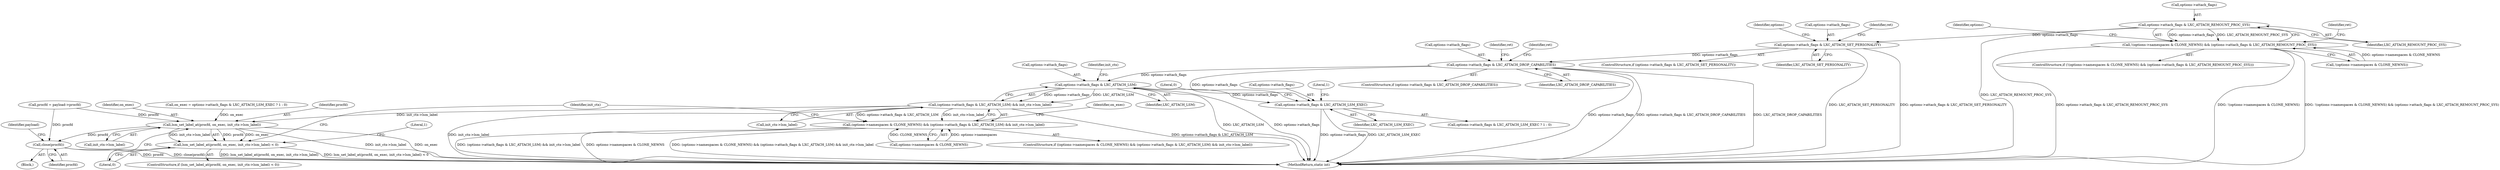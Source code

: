 digraph "0_lxc_5c3fcae78b63ac9dd56e36075903921bd9461f9e@pointer" {
"1000196" [label="(Call,options->attach_flags & LXC_ATTACH_REMOUNT_PROC_SYS)"];
"1000189" [label="(Call,!(options->namespaces & CLONE_NEWNS) && (options->attach_flags & LXC_ATTACH_REMOUNT_PROC_SYS))"];
"1000234" [label="(Call,options->attach_flags & LXC_ATTACH_SET_PERSONALITY)"];
"1000258" [label="(Call,options->attach_flags & LXC_ATTACH_DROP_CAPABILITIES)"];
"1000511" [label="(Call,options->attach_flags & LXC_ATTACH_LSM)"];
"1000510" [label="(Call,(options->attach_flags & LXC_ATTACH_LSM) && init_ctx->lsm_label)"];
"1000504" [label="(Call,(options->namespaces & CLONE_NEWNS) && (options->attach_flags & LXC_ATTACH_LSM) && init_ctx->lsm_label)"];
"1000533" [label="(Call,lsm_set_label_at(procfd, on_exec, init_ctx->lsm_label))"];
"1000532" [label="(Call,lsm_set_label_at(procfd, on_exec, init_ctx->lsm_label) < 0)"];
"1000689" [label="(Call,close(procfd))"];
"1000524" [label="(Call,options->attach_flags & LXC_ATTACH_LSM_EXEC)"];
"1000533" [label="(Call,lsm_set_label_at(procfd, on_exec, init_ctx->lsm_label))"];
"1000525" [label="(Call,options->attach_flags)"];
"1000265" [label="(Identifier,ret)"];
"1000504" [label="(Call,(options->namespaces & CLONE_NEWNS) && (options->attach_flags & LXC_ATTACH_LSM) && init_ctx->lsm_label)"];
"1000257" [label="(ControlStructure,if (options->attach_flags & LXC_ATTACH_DROP_CAPABILITIES))"];
"1000190" [label="(Call,!(options->namespaces & CLONE_NEWNS))"];
"1000512" [label="(Call,options->attach_flags)"];
"1000516" [label="(Call,init_ctx->lsm_label)"];
"1000543" [label="(Literal,1)"];
"1000262" [label="(Identifier,LXC_ATTACH_DROP_CAPABILITIES)"];
"1000200" [label="(Identifier,LXC_ATTACH_REMOUNT_PROC_SYS)"];
"1000539" [label="(Literal,0)"];
"1000234" [label="(Call,options->attach_flags & LXC_ATTACH_SET_PERSONALITY)"];
"1000522" [label="(Identifier,on_exec)"];
"1000197" [label="(Call,options->attach_flags)"];
"1000532" [label="(Call,lsm_set_label_at(procfd, on_exec, init_ctx->lsm_label) < 0)"];
"1000531" [label="(ControlStructure,if (lsm_set_label_at(procfd, on_exec, init_ctx->lsm_label) < 0))"];
"1000219" [label="(Identifier,options)"];
"1000238" [label="(Identifier,LXC_ATTACH_SET_PERSONALITY)"];
"1000529" [label="(Literal,1)"];
"1000515" [label="(Identifier,LXC_ATTACH_LSM)"];
"1000235" [label="(Call,options->attach_flags)"];
"1000188" [label="(ControlStructure,if (!(options->namespaces & CLONE_NEWNS) && (options->attach_flags & LXC_ATTACH_REMOUNT_PROC_SYS)))"];
"1000505" [label="(Call,options->namespaces & CLONE_NEWNS)"];
"1000536" [label="(Call,init_ctx->lsm_label)"];
"1000694" [label="(Identifier,payload)"];
"1000241" [label="(Identifier,ret)"];
"1000259" [label="(Call,options->attach_flags)"];
"1000233" [label="(ControlStructure,if (options->attach_flags & LXC_ATTACH_SET_PERSONALITY))"];
"1000282" [label="(Identifier,ret)"];
"1000547" [label="(Identifier,init_ctx)"];
"1000521" [label="(Call,on_exec = options->attach_flags & LXC_ATTACH_LSM_EXEC ? 1 : 0)"];
"1000503" [label="(ControlStructure,if ((options->namespaces & CLONE_NEWNS) && (options->attach_flags & LXC_ATTACH_LSM) && init_ctx->lsm_label))"];
"1000530" [label="(Literal,0)"];
"1000189" [label="(Call,!(options->namespaces & CLONE_NEWNS) && (options->attach_flags & LXC_ATTACH_REMOUNT_PROC_SYS))"];
"1000517" [label="(Identifier,init_ctx)"];
"1000133" [label="(Call,procfd = payload->procfd)"];
"1000523" [label="(Call,options->attach_flags & LXC_ATTACH_LSM_EXEC ? 1 : 0)"];
"1000524" [label="(Call,options->attach_flags & LXC_ATTACH_LSM_EXEC)"];
"1000689" [label="(Call,close(procfd))"];
"1000696" [label="(MethodReturn,static int)"];
"1000690" [label="(Identifier,procfd)"];
"1000511" [label="(Call,options->attach_flags & LXC_ATTACH_LSM)"];
"1000260" [label="(Identifier,options)"];
"1000258" [label="(Call,options->attach_flags & LXC_ATTACH_DROP_CAPABILITIES)"];
"1000534" [label="(Identifier,procfd)"];
"1000535" [label="(Identifier,on_exec)"];
"1000119" [label="(Block,)"];
"1000510" [label="(Call,(options->attach_flags & LXC_ATTACH_LSM) && init_ctx->lsm_label)"];
"1000196" [label="(Call,options->attach_flags & LXC_ATTACH_REMOUNT_PROC_SYS)"];
"1000203" [label="(Identifier,ret)"];
"1000528" [label="(Identifier,LXC_ATTACH_LSM_EXEC)"];
"1000196" -> "1000189"  [label="AST: "];
"1000196" -> "1000200"  [label="CFG: "];
"1000197" -> "1000196"  [label="AST: "];
"1000200" -> "1000196"  [label="AST: "];
"1000189" -> "1000196"  [label="CFG: "];
"1000196" -> "1000696"  [label="DDG: LXC_ATTACH_REMOUNT_PROC_SYS"];
"1000196" -> "1000189"  [label="DDG: options->attach_flags"];
"1000196" -> "1000189"  [label="DDG: LXC_ATTACH_REMOUNT_PROC_SYS"];
"1000196" -> "1000234"  [label="DDG: options->attach_flags"];
"1000189" -> "1000188"  [label="AST: "];
"1000189" -> "1000190"  [label="CFG: "];
"1000190" -> "1000189"  [label="AST: "];
"1000203" -> "1000189"  [label="CFG: "];
"1000219" -> "1000189"  [label="CFG: "];
"1000189" -> "1000696"  [label="DDG: !(options->namespaces & CLONE_NEWNS)"];
"1000189" -> "1000696"  [label="DDG: !(options->namespaces & CLONE_NEWNS) && (options->attach_flags & LXC_ATTACH_REMOUNT_PROC_SYS)"];
"1000189" -> "1000696"  [label="DDG: options->attach_flags & LXC_ATTACH_REMOUNT_PROC_SYS"];
"1000190" -> "1000189"  [label="DDG: options->namespaces & CLONE_NEWNS"];
"1000234" -> "1000233"  [label="AST: "];
"1000234" -> "1000238"  [label="CFG: "];
"1000235" -> "1000234"  [label="AST: "];
"1000238" -> "1000234"  [label="AST: "];
"1000241" -> "1000234"  [label="CFG: "];
"1000260" -> "1000234"  [label="CFG: "];
"1000234" -> "1000696"  [label="DDG: LXC_ATTACH_SET_PERSONALITY"];
"1000234" -> "1000696"  [label="DDG: options->attach_flags & LXC_ATTACH_SET_PERSONALITY"];
"1000234" -> "1000258"  [label="DDG: options->attach_flags"];
"1000258" -> "1000257"  [label="AST: "];
"1000258" -> "1000262"  [label="CFG: "];
"1000259" -> "1000258"  [label="AST: "];
"1000262" -> "1000258"  [label="AST: "];
"1000265" -> "1000258"  [label="CFG: "];
"1000282" -> "1000258"  [label="CFG: "];
"1000258" -> "1000696"  [label="DDG: options->attach_flags"];
"1000258" -> "1000696"  [label="DDG: options->attach_flags & LXC_ATTACH_DROP_CAPABILITIES"];
"1000258" -> "1000696"  [label="DDG: LXC_ATTACH_DROP_CAPABILITIES"];
"1000258" -> "1000511"  [label="DDG: options->attach_flags"];
"1000258" -> "1000524"  [label="DDG: options->attach_flags"];
"1000511" -> "1000510"  [label="AST: "];
"1000511" -> "1000515"  [label="CFG: "];
"1000512" -> "1000511"  [label="AST: "];
"1000515" -> "1000511"  [label="AST: "];
"1000517" -> "1000511"  [label="CFG: "];
"1000510" -> "1000511"  [label="CFG: "];
"1000511" -> "1000696"  [label="DDG: LXC_ATTACH_LSM"];
"1000511" -> "1000696"  [label="DDG: options->attach_flags"];
"1000511" -> "1000510"  [label="DDG: options->attach_flags"];
"1000511" -> "1000510"  [label="DDG: LXC_ATTACH_LSM"];
"1000511" -> "1000524"  [label="DDG: options->attach_flags"];
"1000510" -> "1000504"  [label="AST: "];
"1000510" -> "1000516"  [label="CFG: "];
"1000516" -> "1000510"  [label="AST: "];
"1000504" -> "1000510"  [label="CFG: "];
"1000510" -> "1000696"  [label="DDG: options->attach_flags & LXC_ATTACH_LSM"];
"1000510" -> "1000696"  [label="DDG: init_ctx->lsm_label"];
"1000510" -> "1000504"  [label="DDG: options->attach_flags & LXC_ATTACH_LSM"];
"1000510" -> "1000504"  [label="DDG: init_ctx->lsm_label"];
"1000510" -> "1000533"  [label="DDG: init_ctx->lsm_label"];
"1000504" -> "1000503"  [label="AST: "];
"1000504" -> "1000505"  [label="CFG: "];
"1000505" -> "1000504"  [label="AST: "];
"1000522" -> "1000504"  [label="CFG: "];
"1000547" -> "1000504"  [label="CFG: "];
"1000504" -> "1000696"  [label="DDG: options->namespaces & CLONE_NEWNS"];
"1000504" -> "1000696"  [label="DDG: (options->namespaces & CLONE_NEWNS) && (options->attach_flags & LXC_ATTACH_LSM) && init_ctx->lsm_label"];
"1000504" -> "1000696"  [label="DDG: (options->attach_flags & LXC_ATTACH_LSM) && init_ctx->lsm_label"];
"1000505" -> "1000504"  [label="DDG: options->namespaces"];
"1000505" -> "1000504"  [label="DDG: CLONE_NEWNS"];
"1000533" -> "1000532"  [label="AST: "];
"1000533" -> "1000536"  [label="CFG: "];
"1000534" -> "1000533"  [label="AST: "];
"1000535" -> "1000533"  [label="AST: "];
"1000536" -> "1000533"  [label="AST: "];
"1000539" -> "1000533"  [label="CFG: "];
"1000533" -> "1000696"  [label="DDG: init_ctx->lsm_label"];
"1000533" -> "1000696"  [label="DDG: on_exec"];
"1000533" -> "1000532"  [label="DDG: procfd"];
"1000533" -> "1000532"  [label="DDG: on_exec"];
"1000533" -> "1000532"  [label="DDG: init_ctx->lsm_label"];
"1000133" -> "1000533"  [label="DDG: procfd"];
"1000521" -> "1000533"  [label="DDG: on_exec"];
"1000533" -> "1000689"  [label="DDG: procfd"];
"1000532" -> "1000531"  [label="AST: "];
"1000532" -> "1000539"  [label="CFG: "];
"1000539" -> "1000532"  [label="AST: "];
"1000543" -> "1000532"  [label="CFG: "];
"1000547" -> "1000532"  [label="CFG: "];
"1000532" -> "1000696"  [label="DDG: lsm_set_label_at(procfd, on_exec, init_ctx->lsm_label)"];
"1000532" -> "1000696"  [label="DDG: lsm_set_label_at(procfd, on_exec, init_ctx->lsm_label) < 0"];
"1000689" -> "1000119"  [label="AST: "];
"1000689" -> "1000690"  [label="CFG: "];
"1000690" -> "1000689"  [label="AST: "];
"1000694" -> "1000689"  [label="CFG: "];
"1000689" -> "1000696"  [label="DDG: close(procfd)"];
"1000689" -> "1000696"  [label="DDG: procfd"];
"1000133" -> "1000689"  [label="DDG: procfd"];
"1000524" -> "1000523"  [label="AST: "];
"1000524" -> "1000528"  [label="CFG: "];
"1000525" -> "1000524"  [label="AST: "];
"1000528" -> "1000524"  [label="AST: "];
"1000529" -> "1000524"  [label="CFG: "];
"1000530" -> "1000524"  [label="CFG: "];
"1000524" -> "1000696"  [label="DDG: options->attach_flags"];
"1000524" -> "1000696"  [label="DDG: LXC_ATTACH_LSM_EXEC"];
}
